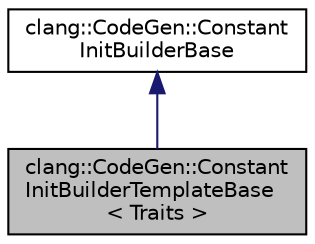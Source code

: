 digraph "clang::CodeGen::ConstantInitBuilderTemplateBase&lt; Traits &gt;"
{
 // LATEX_PDF_SIZE
  bgcolor="transparent";
  edge [fontname="Helvetica",fontsize="10",labelfontname="Helvetica",labelfontsize="10"];
  node [fontname="Helvetica",fontsize="10",shape=record];
  Node1 [label="clang::CodeGen::Constant\lInitBuilderTemplateBase\l\< Traits \>",height=0.2,width=0.4,color="black", fillcolor="grey75", style="filled", fontcolor="black",tooltip="A template class designed to allow other frontends to easily customize the builder classes used by Co..."];
  Node2 -> Node1 [dir="back",color="midnightblue",fontsize="10",style="solid",fontname="Helvetica"];
  Node2 [label="clang::CodeGen::Constant\lInitBuilderBase",height=0.2,width=0.4,color="black",URL="$classclang_1_1CodeGen_1_1ConstantInitBuilderBase.html",tooltip="A convenience builder class for complex constant initializers, especially for anonymous global struct..."];
}

